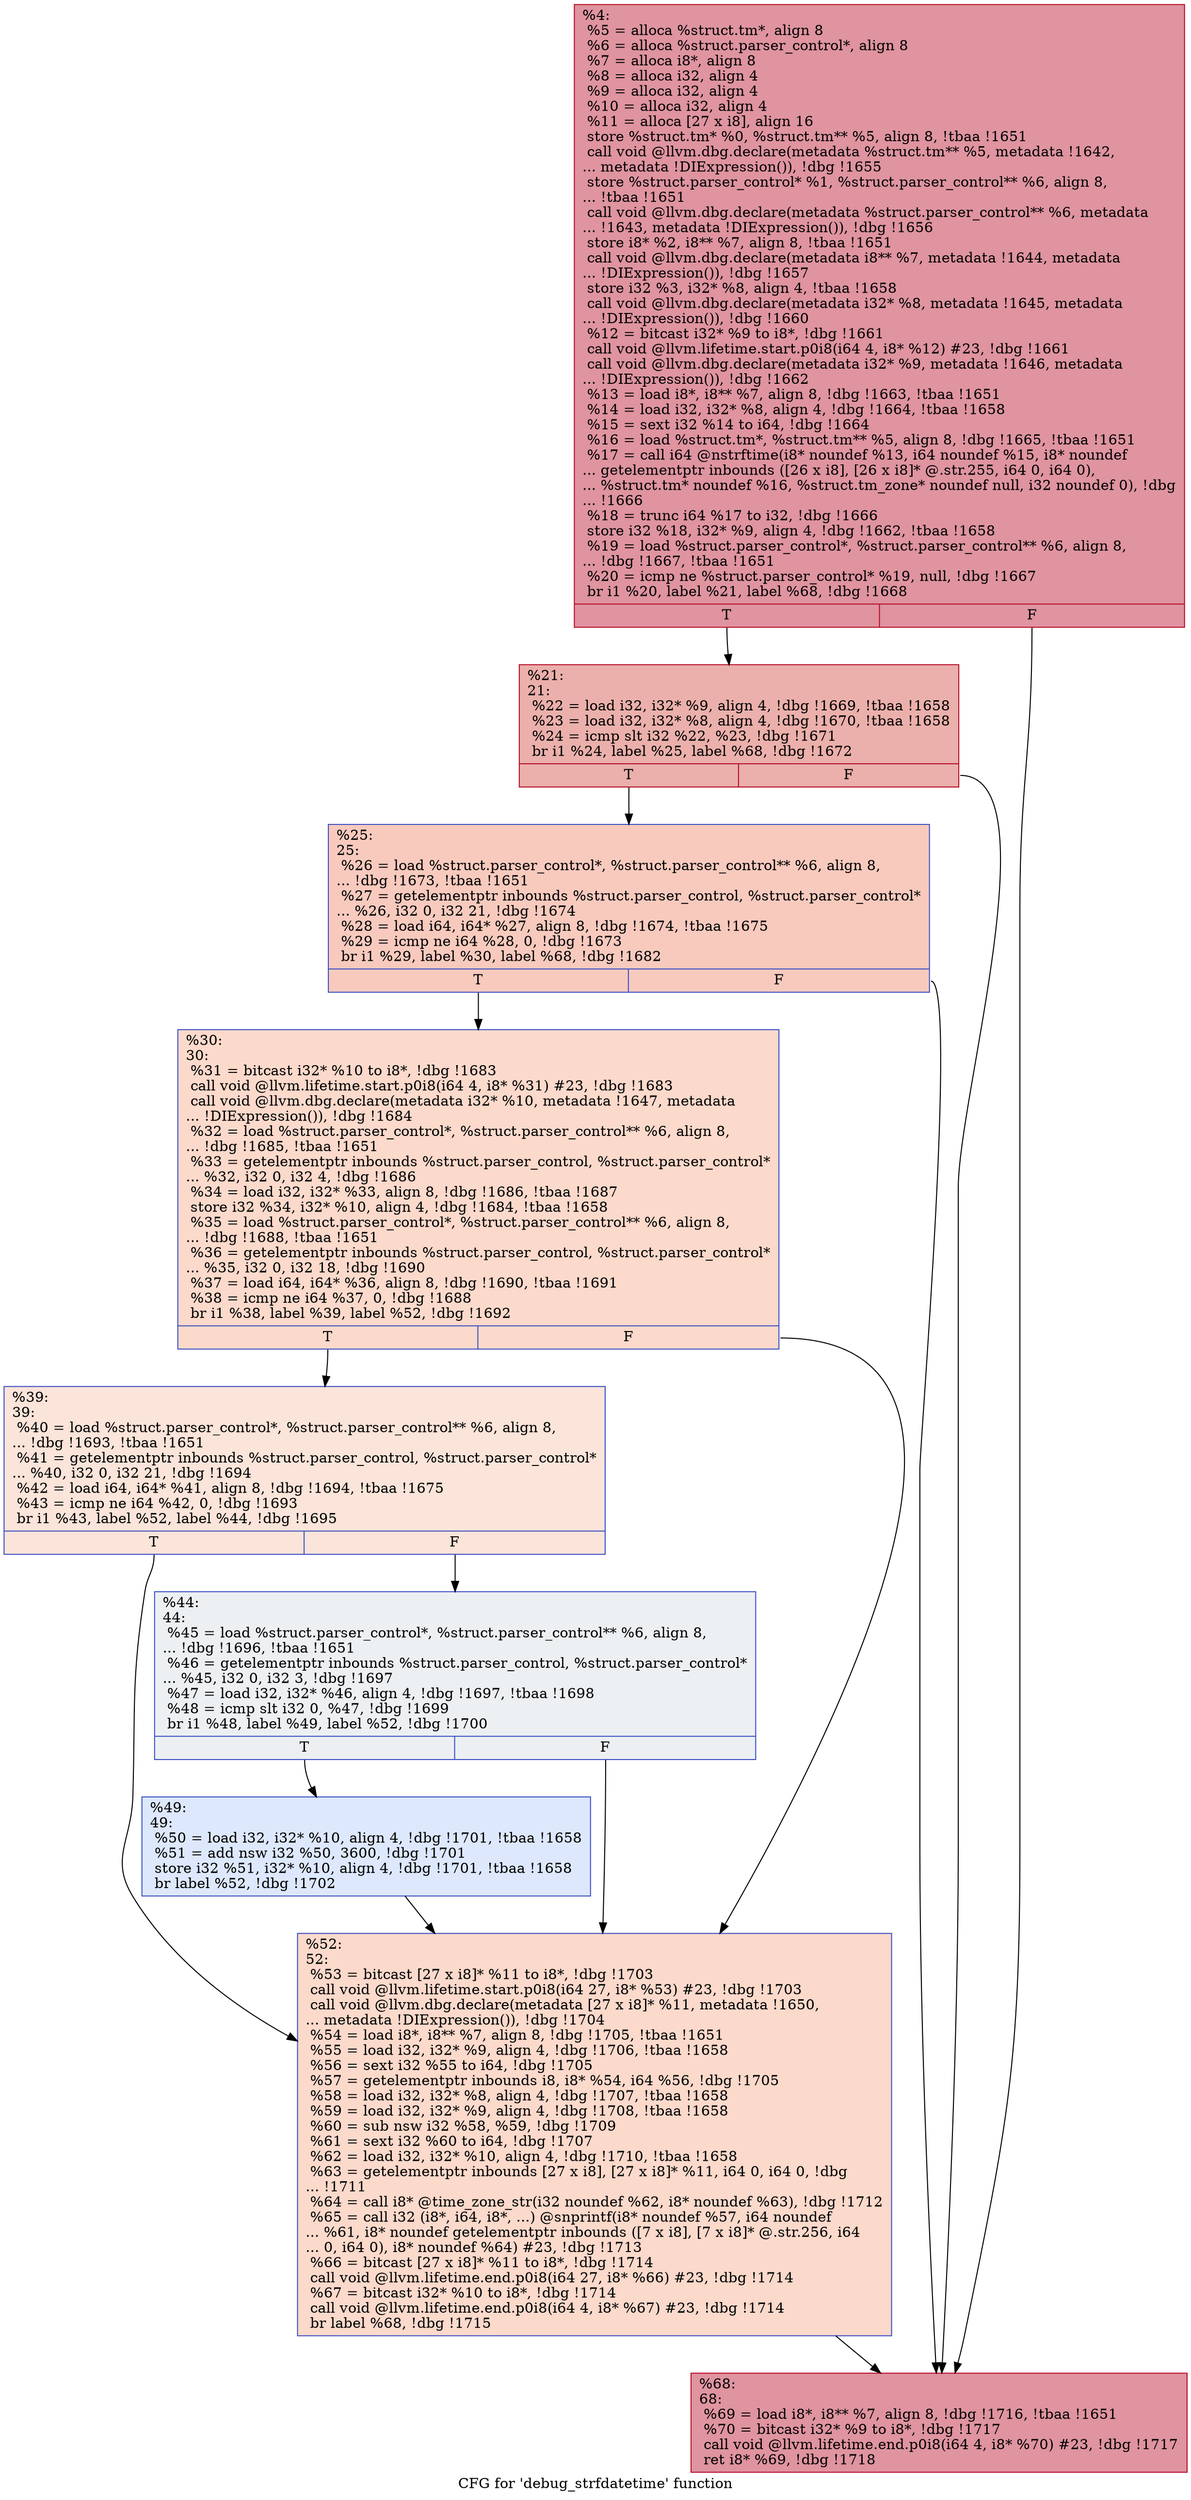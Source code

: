 digraph "CFG for 'debug_strfdatetime' function" {
	label="CFG for 'debug_strfdatetime' function";

	Node0x177cca0 [shape=record,color="#b70d28ff", style=filled, fillcolor="#b70d2870",label="{%4:\l  %5 = alloca %struct.tm*, align 8\l  %6 = alloca %struct.parser_control*, align 8\l  %7 = alloca i8*, align 8\l  %8 = alloca i32, align 4\l  %9 = alloca i32, align 4\l  %10 = alloca i32, align 4\l  %11 = alloca [27 x i8], align 16\l  store %struct.tm* %0, %struct.tm** %5, align 8, !tbaa !1651\l  call void @llvm.dbg.declare(metadata %struct.tm** %5, metadata !1642,\l... metadata !DIExpression()), !dbg !1655\l  store %struct.parser_control* %1, %struct.parser_control** %6, align 8,\l... !tbaa !1651\l  call void @llvm.dbg.declare(metadata %struct.parser_control** %6, metadata\l... !1643, metadata !DIExpression()), !dbg !1656\l  store i8* %2, i8** %7, align 8, !tbaa !1651\l  call void @llvm.dbg.declare(metadata i8** %7, metadata !1644, metadata\l... !DIExpression()), !dbg !1657\l  store i32 %3, i32* %8, align 4, !tbaa !1658\l  call void @llvm.dbg.declare(metadata i32* %8, metadata !1645, metadata\l... !DIExpression()), !dbg !1660\l  %12 = bitcast i32* %9 to i8*, !dbg !1661\l  call void @llvm.lifetime.start.p0i8(i64 4, i8* %12) #23, !dbg !1661\l  call void @llvm.dbg.declare(metadata i32* %9, metadata !1646, metadata\l... !DIExpression()), !dbg !1662\l  %13 = load i8*, i8** %7, align 8, !dbg !1663, !tbaa !1651\l  %14 = load i32, i32* %8, align 4, !dbg !1664, !tbaa !1658\l  %15 = sext i32 %14 to i64, !dbg !1664\l  %16 = load %struct.tm*, %struct.tm** %5, align 8, !dbg !1665, !tbaa !1651\l  %17 = call i64 @nstrftime(i8* noundef %13, i64 noundef %15, i8* noundef\l... getelementptr inbounds ([26 x i8], [26 x i8]* @.str.255, i64 0, i64 0),\l... %struct.tm* noundef %16, %struct.tm_zone* noundef null, i32 noundef 0), !dbg\l... !1666\l  %18 = trunc i64 %17 to i32, !dbg !1666\l  store i32 %18, i32* %9, align 4, !dbg !1662, !tbaa !1658\l  %19 = load %struct.parser_control*, %struct.parser_control** %6, align 8,\l... !dbg !1667, !tbaa !1651\l  %20 = icmp ne %struct.parser_control* %19, null, !dbg !1667\l  br i1 %20, label %21, label %68, !dbg !1668\l|{<s0>T|<s1>F}}"];
	Node0x177cca0:s0 -> Node0x177ccf0;
	Node0x177cca0:s1 -> Node0x177cf20;
	Node0x177ccf0 [shape=record,color="#b70d28ff", style=filled, fillcolor="#d24b4070",label="{%21:\l21:                                               \l  %22 = load i32, i32* %9, align 4, !dbg !1669, !tbaa !1658\l  %23 = load i32, i32* %8, align 4, !dbg !1670, !tbaa !1658\l  %24 = icmp slt i32 %22, %23, !dbg !1671\l  br i1 %24, label %25, label %68, !dbg !1672\l|{<s0>T|<s1>F}}"];
	Node0x177ccf0:s0 -> Node0x177cd40;
	Node0x177ccf0:s1 -> Node0x177cf20;
	Node0x177cd40 [shape=record,color="#3d50c3ff", style=filled, fillcolor="#ef886b70",label="{%25:\l25:                                               \l  %26 = load %struct.parser_control*, %struct.parser_control** %6, align 8,\l... !dbg !1673, !tbaa !1651\l  %27 = getelementptr inbounds %struct.parser_control, %struct.parser_control*\l... %26, i32 0, i32 21, !dbg !1674\l  %28 = load i64, i64* %27, align 8, !dbg !1674, !tbaa !1675\l  %29 = icmp ne i64 %28, 0, !dbg !1673\l  br i1 %29, label %30, label %68, !dbg !1682\l|{<s0>T|<s1>F}}"];
	Node0x177cd40:s0 -> Node0x177cd90;
	Node0x177cd40:s1 -> Node0x177cf20;
	Node0x177cd90 [shape=record,color="#3d50c3ff", style=filled, fillcolor="#f7a88970",label="{%30:\l30:                                               \l  %31 = bitcast i32* %10 to i8*, !dbg !1683\l  call void @llvm.lifetime.start.p0i8(i64 4, i8* %31) #23, !dbg !1683\l  call void @llvm.dbg.declare(metadata i32* %10, metadata !1647, metadata\l... !DIExpression()), !dbg !1684\l  %32 = load %struct.parser_control*, %struct.parser_control** %6, align 8,\l... !dbg !1685, !tbaa !1651\l  %33 = getelementptr inbounds %struct.parser_control, %struct.parser_control*\l... %32, i32 0, i32 4, !dbg !1686\l  %34 = load i32, i32* %33, align 8, !dbg !1686, !tbaa !1687\l  store i32 %34, i32* %10, align 4, !dbg !1684, !tbaa !1658\l  %35 = load %struct.parser_control*, %struct.parser_control** %6, align 8,\l... !dbg !1688, !tbaa !1651\l  %36 = getelementptr inbounds %struct.parser_control, %struct.parser_control*\l... %35, i32 0, i32 18, !dbg !1690\l  %37 = load i64, i64* %36, align 8, !dbg !1690, !tbaa !1691\l  %38 = icmp ne i64 %37, 0, !dbg !1688\l  br i1 %38, label %39, label %52, !dbg !1692\l|{<s0>T|<s1>F}}"];
	Node0x177cd90:s0 -> Node0x177cde0;
	Node0x177cd90:s1 -> Node0x177ced0;
	Node0x177cde0 [shape=record,color="#3d50c3ff", style=filled, fillcolor="#f5c1a970",label="{%39:\l39:                                               \l  %40 = load %struct.parser_control*, %struct.parser_control** %6, align 8,\l... !dbg !1693, !tbaa !1651\l  %41 = getelementptr inbounds %struct.parser_control, %struct.parser_control*\l... %40, i32 0, i32 21, !dbg !1694\l  %42 = load i64, i64* %41, align 8, !dbg !1694, !tbaa !1675\l  %43 = icmp ne i64 %42, 0, !dbg !1693\l  br i1 %43, label %52, label %44, !dbg !1695\l|{<s0>T|<s1>F}}"];
	Node0x177cde0:s0 -> Node0x177ced0;
	Node0x177cde0:s1 -> Node0x177ce30;
	Node0x177ce30 [shape=record,color="#3d50c3ff", style=filled, fillcolor="#d6dce470",label="{%44:\l44:                                               \l  %45 = load %struct.parser_control*, %struct.parser_control** %6, align 8,\l... !dbg !1696, !tbaa !1651\l  %46 = getelementptr inbounds %struct.parser_control, %struct.parser_control*\l... %45, i32 0, i32 3, !dbg !1697\l  %47 = load i32, i32* %46, align 4, !dbg !1697, !tbaa !1698\l  %48 = icmp slt i32 0, %47, !dbg !1699\l  br i1 %48, label %49, label %52, !dbg !1700\l|{<s0>T|<s1>F}}"];
	Node0x177ce30:s0 -> Node0x177ce80;
	Node0x177ce30:s1 -> Node0x177ced0;
	Node0x177ce80 [shape=record,color="#3d50c3ff", style=filled, fillcolor="#b2ccfb70",label="{%49:\l49:                                               \l  %50 = load i32, i32* %10, align 4, !dbg !1701, !tbaa !1658\l  %51 = add nsw i32 %50, 3600, !dbg !1701\l  store i32 %51, i32* %10, align 4, !dbg !1701, !tbaa !1658\l  br label %52, !dbg !1702\l}"];
	Node0x177ce80 -> Node0x177ced0;
	Node0x177ced0 [shape=record,color="#3d50c3ff", style=filled, fillcolor="#f7a88970",label="{%52:\l52:                                               \l  %53 = bitcast [27 x i8]* %11 to i8*, !dbg !1703\l  call void @llvm.lifetime.start.p0i8(i64 27, i8* %53) #23, !dbg !1703\l  call void @llvm.dbg.declare(metadata [27 x i8]* %11, metadata !1650,\l... metadata !DIExpression()), !dbg !1704\l  %54 = load i8*, i8** %7, align 8, !dbg !1705, !tbaa !1651\l  %55 = load i32, i32* %9, align 4, !dbg !1706, !tbaa !1658\l  %56 = sext i32 %55 to i64, !dbg !1705\l  %57 = getelementptr inbounds i8, i8* %54, i64 %56, !dbg !1705\l  %58 = load i32, i32* %8, align 4, !dbg !1707, !tbaa !1658\l  %59 = load i32, i32* %9, align 4, !dbg !1708, !tbaa !1658\l  %60 = sub nsw i32 %58, %59, !dbg !1709\l  %61 = sext i32 %60 to i64, !dbg !1707\l  %62 = load i32, i32* %10, align 4, !dbg !1710, !tbaa !1658\l  %63 = getelementptr inbounds [27 x i8], [27 x i8]* %11, i64 0, i64 0, !dbg\l... !1711\l  %64 = call i8* @time_zone_str(i32 noundef %62, i8* noundef %63), !dbg !1712\l  %65 = call i32 (i8*, i64, i8*, ...) @snprintf(i8* noundef %57, i64 noundef\l... %61, i8* noundef getelementptr inbounds ([7 x i8], [7 x i8]* @.str.256, i64\l... 0, i64 0), i8* noundef %64) #23, !dbg !1713\l  %66 = bitcast [27 x i8]* %11 to i8*, !dbg !1714\l  call void @llvm.lifetime.end.p0i8(i64 27, i8* %66) #23, !dbg !1714\l  %67 = bitcast i32* %10 to i8*, !dbg !1714\l  call void @llvm.lifetime.end.p0i8(i64 4, i8* %67) #23, !dbg !1714\l  br label %68, !dbg !1715\l}"];
	Node0x177ced0 -> Node0x177cf20;
	Node0x177cf20 [shape=record,color="#b70d28ff", style=filled, fillcolor="#b70d2870",label="{%68:\l68:                                               \l  %69 = load i8*, i8** %7, align 8, !dbg !1716, !tbaa !1651\l  %70 = bitcast i32* %9 to i8*, !dbg !1717\l  call void @llvm.lifetime.end.p0i8(i64 4, i8* %70) #23, !dbg !1717\l  ret i8* %69, !dbg !1718\l}"];
}
